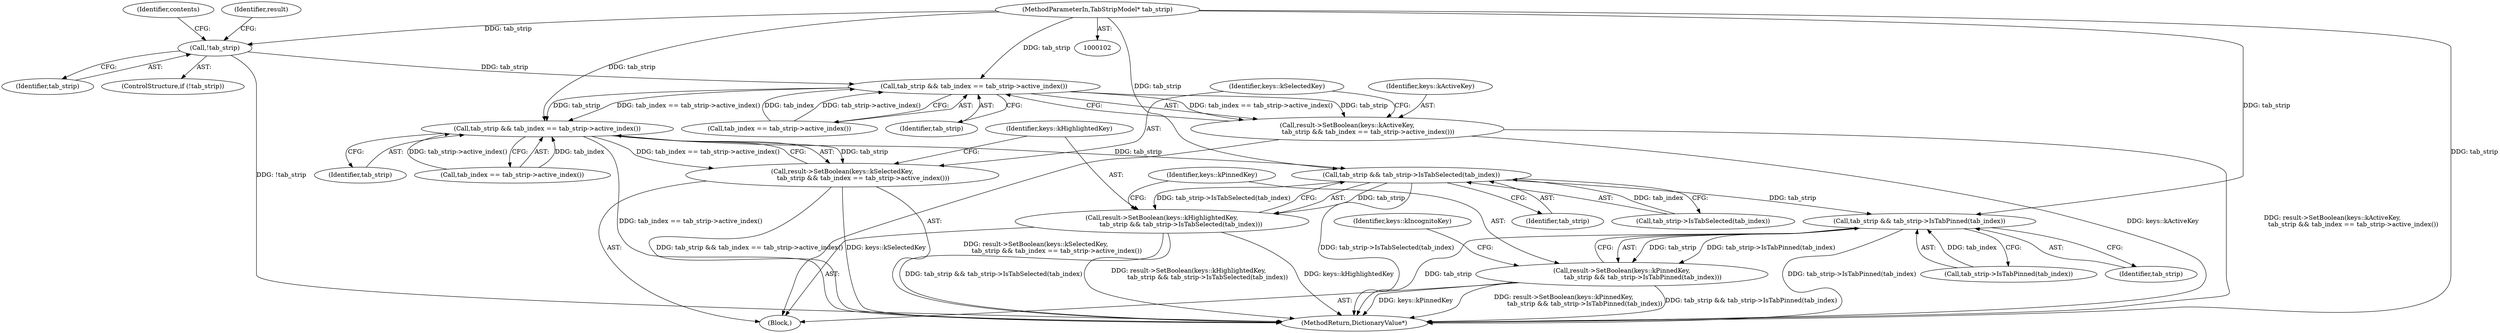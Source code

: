 digraph "0_Chrome_f7ae1f7a918f1973dca241a7a23169906eaf4fe3_8@pointer" {
"1000108" [label="(Call,!tab_strip)"];
"1000104" [label="(MethodParameterIn,TabStripModel* tab_strip)"];
"1000142" [label="(Call,tab_strip && tab_index == tab_strip->active_index())"];
"1000140" [label="(Call,result->SetBoolean(keys::kActiveKey,\n                     tab_strip && tab_index == tab_strip->active_index()))"];
"1000149" [label="(Call,tab_strip && tab_index == tab_strip->active_index())"];
"1000147" [label="(Call,result->SetBoolean(keys::kSelectedKey,\n                     tab_strip && tab_index == tab_strip->active_index()))"];
"1000156" [label="(Call,tab_strip && tab_strip->IsTabSelected(tab_index))"];
"1000154" [label="(Call,result->SetBoolean(keys::kHighlightedKey,\n                   tab_strip && tab_strip->IsTabSelected(tab_index)))"];
"1000162" [label="(Call,tab_strip && tab_strip->IsTabPinned(tab_index))"];
"1000160" [label="(Call,result->SetBoolean(keys::kPinnedKey,\n                     tab_strip && tab_strip->IsTabPinned(tab_index)))"];
"1000151" [label="(Call,tab_index == tab_strip->active_index())"];
"1000143" [label="(Identifier,tab_strip)"];
"1000167" [label="(Identifier,keys::kIncognitoKey)"];
"1000155" [label="(Identifier,keys::kHighlightedKey)"];
"1000157" [label="(Identifier,tab_strip)"];
"1000104" [label="(MethodParameterIn,TabStripModel* tab_strip)"];
"1000111" [label="(Identifier,contents)"];
"1000109" [label="(Identifier,tab_strip)"];
"1000141" [label="(Identifier,keys::kActiveKey)"];
"1000140" [label="(Call,result->SetBoolean(keys::kActiveKey,\n                     tab_strip && tab_index == tab_strip->active_index()))"];
"1000161" [label="(Identifier,keys::kPinnedKey)"];
"1000142" [label="(Call,tab_strip && tab_index == tab_strip->active_index())"];
"1000156" [label="(Call,tab_strip && tab_strip->IsTabSelected(tab_index))"];
"1000164" [label="(Call,tab_strip->IsTabPinned(tab_index))"];
"1000118" [label="(Identifier,result)"];
"1000148" [label="(Identifier,keys::kSelectedKey)"];
"1000147" [label="(Call,result->SetBoolean(keys::kSelectedKey,\n                     tab_strip && tab_index == tab_strip->active_index()))"];
"1000108" [label="(Call,!tab_strip)"];
"1000160" [label="(Call,result->SetBoolean(keys::kPinnedKey,\n                     tab_strip && tab_strip->IsTabPinned(tab_index)))"];
"1000107" [label="(ControlStructure,if (!tab_strip))"];
"1000162" [label="(Call,tab_strip && tab_strip->IsTabPinned(tab_index))"];
"1000163" [label="(Identifier,tab_strip)"];
"1000106" [label="(Block,)"];
"1000149" [label="(Call,tab_strip && tab_index == tab_strip->active_index())"];
"1000154" [label="(Call,result->SetBoolean(keys::kHighlightedKey,\n                   tab_strip && tab_strip->IsTabSelected(tab_index)))"];
"1000150" [label="(Identifier,tab_strip)"];
"1000158" [label="(Call,tab_strip->IsTabSelected(tab_index))"];
"1000208" [label="(MethodReturn,DictionaryValue*)"];
"1000144" [label="(Call,tab_index == tab_strip->active_index())"];
"1000108" -> "1000107"  [label="AST: "];
"1000108" -> "1000109"  [label="CFG: "];
"1000109" -> "1000108"  [label="AST: "];
"1000111" -> "1000108"  [label="CFG: "];
"1000118" -> "1000108"  [label="CFG: "];
"1000108" -> "1000208"  [label="DDG: !tab_strip"];
"1000104" -> "1000108"  [label="DDG: tab_strip"];
"1000108" -> "1000142"  [label="DDG: tab_strip"];
"1000104" -> "1000102"  [label="AST: "];
"1000104" -> "1000208"  [label="DDG: tab_strip"];
"1000104" -> "1000142"  [label="DDG: tab_strip"];
"1000104" -> "1000149"  [label="DDG: tab_strip"];
"1000104" -> "1000156"  [label="DDG: tab_strip"];
"1000104" -> "1000162"  [label="DDG: tab_strip"];
"1000142" -> "1000140"  [label="AST: "];
"1000142" -> "1000143"  [label="CFG: "];
"1000142" -> "1000144"  [label="CFG: "];
"1000143" -> "1000142"  [label="AST: "];
"1000144" -> "1000142"  [label="AST: "];
"1000140" -> "1000142"  [label="CFG: "];
"1000142" -> "1000140"  [label="DDG: tab_strip"];
"1000142" -> "1000140"  [label="DDG: tab_index == tab_strip->active_index()"];
"1000144" -> "1000142"  [label="DDG: tab_index"];
"1000144" -> "1000142"  [label="DDG: tab_strip->active_index()"];
"1000142" -> "1000149"  [label="DDG: tab_strip"];
"1000142" -> "1000149"  [label="DDG: tab_index == tab_strip->active_index()"];
"1000140" -> "1000106"  [label="AST: "];
"1000141" -> "1000140"  [label="AST: "];
"1000148" -> "1000140"  [label="CFG: "];
"1000140" -> "1000208"  [label="DDG: keys::kActiveKey"];
"1000140" -> "1000208"  [label="DDG: result->SetBoolean(keys::kActiveKey,\n                     tab_strip && tab_index == tab_strip->active_index())"];
"1000149" -> "1000147"  [label="AST: "];
"1000149" -> "1000150"  [label="CFG: "];
"1000149" -> "1000151"  [label="CFG: "];
"1000150" -> "1000149"  [label="AST: "];
"1000151" -> "1000149"  [label="AST: "];
"1000147" -> "1000149"  [label="CFG: "];
"1000149" -> "1000208"  [label="DDG: tab_index == tab_strip->active_index()"];
"1000149" -> "1000147"  [label="DDG: tab_strip"];
"1000149" -> "1000147"  [label="DDG: tab_index == tab_strip->active_index()"];
"1000151" -> "1000149"  [label="DDG: tab_index"];
"1000151" -> "1000149"  [label="DDG: tab_strip->active_index()"];
"1000149" -> "1000156"  [label="DDG: tab_strip"];
"1000147" -> "1000106"  [label="AST: "];
"1000148" -> "1000147"  [label="AST: "];
"1000155" -> "1000147"  [label="CFG: "];
"1000147" -> "1000208"  [label="DDG: tab_strip && tab_index == tab_strip->active_index()"];
"1000147" -> "1000208"  [label="DDG: keys::kSelectedKey"];
"1000147" -> "1000208"  [label="DDG: result->SetBoolean(keys::kSelectedKey,\n                     tab_strip && tab_index == tab_strip->active_index())"];
"1000156" -> "1000154"  [label="AST: "];
"1000156" -> "1000157"  [label="CFG: "];
"1000156" -> "1000158"  [label="CFG: "];
"1000157" -> "1000156"  [label="AST: "];
"1000158" -> "1000156"  [label="AST: "];
"1000154" -> "1000156"  [label="CFG: "];
"1000156" -> "1000208"  [label="DDG: tab_strip->IsTabSelected(tab_index)"];
"1000156" -> "1000154"  [label="DDG: tab_strip"];
"1000156" -> "1000154"  [label="DDG: tab_strip->IsTabSelected(tab_index)"];
"1000158" -> "1000156"  [label="DDG: tab_index"];
"1000156" -> "1000162"  [label="DDG: tab_strip"];
"1000154" -> "1000106"  [label="AST: "];
"1000155" -> "1000154"  [label="AST: "];
"1000161" -> "1000154"  [label="CFG: "];
"1000154" -> "1000208"  [label="DDG: result->SetBoolean(keys::kHighlightedKey,\n                   tab_strip && tab_strip->IsTabSelected(tab_index))"];
"1000154" -> "1000208"  [label="DDG: keys::kHighlightedKey"];
"1000154" -> "1000208"  [label="DDG: tab_strip && tab_strip->IsTabSelected(tab_index)"];
"1000162" -> "1000160"  [label="AST: "];
"1000162" -> "1000163"  [label="CFG: "];
"1000162" -> "1000164"  [label="CFG: "];
"1000163" -> "1000162"  [label="AST: "];
"1000164" -> "1000162"  [label="AST: "];
"1000160" -> "1000162"  [label="CFG: "];
"1000162" -> "1000208"  [label="DDG: tab_strip->IsTabPinned(tab_index)"];
"1000162" -> "1000208"  [label="DDG: tab_strip"];
"1000162" -> "1000160"  [label="DDG: tab_strip"];
"1000162" -> "1000160"  [label="DDG: tab_strip->IsTabPinned(tab_index)"];
"1000164" -> "1000162"  [label="DDG: tab_index"];
"1000160" -> "1000106"  [label="AST: "];
"1000161" -> "1000160"  [label="AST: "];
"1000167" -> "1000160"  [label="CFG: "];
"1000160" -> "1000208"  [label="DDG: result->SetBoolean(keys::kPinnedKey,\n                     tab_strip && tab_strip->IsTabPinned(tab_index))"];
"1000160" -> "1000208"  [label="DDG: tab_strip && tab_strip->IsTabPinned(tab_index)"];
"1000160" -> "1000208"  [label="DDG: keys::kPinnedKey"];
}
